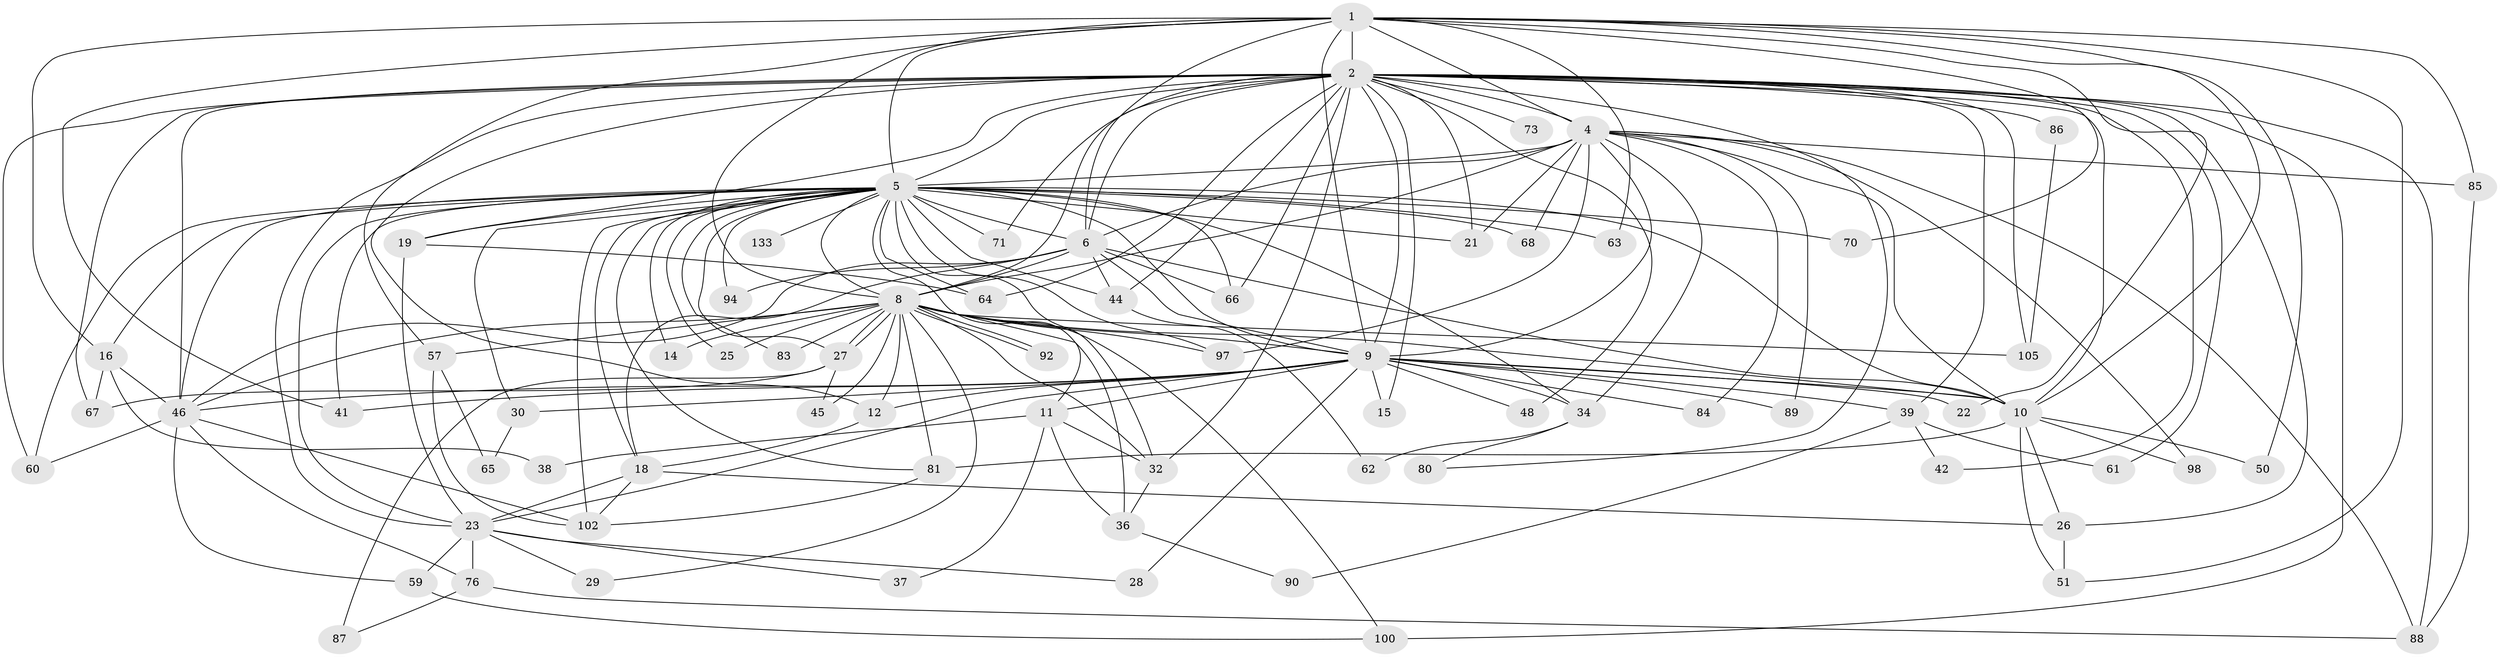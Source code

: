 // original degree distribution, {18: 0.006993006993006993, 20: 0.006993006993006993, 29: 0.006993006993006993, 17: 0.013986013986013986, 30: 0.006993006993006993, 15: 0.006993006993006993, 28: 0.006993006993006993, 37: 0.006993006993006993, 22: 0.006993006993006993, 8: 0.013986013986013986, 4: 0.09090909090909091, 7: 0.013986013986013986, 2: 0.5524475524475524, 5: 0.06293706293706294, 3: 0.16083916083916083, 6: 0.027972027972027972, 11: 0.006993006993006993}
// Generated by graph-tools (version 1.1) at 2025/17/03/04/25 18:17:41]
// undirected, 71 vertices, 183 edges
graph export_dot {
graph [start="1"]
  node [color=gray90,style=filled];
  1;
  2 [super="+129+69+24+3"];
  4 [super="+20"];
  5 [super="+43+72+17+79+110+78+75+104+132+7"];
  6;
  8 [super="+47"];
  9 [super="+13+109+118"];
  10;
  11;
  12;
  14;
  15;
  16;
  18 [super="+35+122"];
  19;
  21;
  22;
  23;
  25;
  26;
  27;
  28;
  29;
  30;
  32 [super="+107"];
  34 [super="+124"];
  36 [super="+101"];
  37;
  38;
  39;
  41;
  42;
  44 [super="+130"];
  45;
  46 [super="+114+49+54"];
  48;
  50;
  51 [super="+53"];
  57;
  59;
  60;
  61;
  62;
  63;
  64 [super="+126"];
  65;
  66 [super="+77"];
  67;
  68;
  70;
  71 [super="+142"];
  73;
  76;
  80;
  81 [super="+112+135"];
  83;
  84;
  85;
  86;
  87;
  88 [super="+91"];
  89;
  90;
  92;
  94;
  97;
  98;
  100 [super="+123"];
  102 [super="+137"];
  105 [super="+140"];
  133;
  1 -- 2 [weight=2];
  1 -- 4;
  1 -- 5 [weight=2];
  1 -- 6;
  1 -- 8;
  1 -- 9;
  1 -- 10;
  1 -- 16;
  1 -- 22;
  1 -- 41;
  1 -- 50;
  1 -- 51;
  1 -- 57;
  1 -- 63;
  1 -- 70;
  1 -- 85;
  2 -- 4 [weight=2];
  2 -- 5 [weight=9];
  2 -- 6 [weight=2];
  2 -- 8 [weight=4];
  2 -- 9 [weight=3];
  2 -- 10 [weight=3];
  2 -- 15;
  2 -- 26;
  2 -- 42;
  2 -- 105;
  2 -- 44 [weight=2];
  2 -- 32;
  2 -- 21;
  2 -- 86 [weight=2];
  2 -- 61;
  2 -- 46 [weight=3];
  2 -- 64;
  2 -- 66 [weight=2];
  2 -- 67;
  2 -- 12;
  2 -- 71;
  2 -- 73 [weight=2];
  2 -- 80;
  2 -- 19;
  2 -- 23;
  2 -- 88;
  2 -- 100;
  2 -- 39;
  2 -- 48 [weight=2];
  2 -- 60;
  4 -- 5 [weight=4];
  4 -- 6;
  4 -- 8 [weight=2];
  4 -- 9;
  4 -- 10;
  4 -- 21;
  4 -- 85;
  4 -- 89;
  4 -- 98;
  4 -- 97;
  4 -- 68;
  4 -- 84;
  4 -- 88;
  4 -- 34;
  5 -- 6 [weight=3];
  5 -- 8 [weight=6];
  5 -- 9 [weight=3];
  5 -- 10 [weight=3];
  5 -- 11 [weight=2];
  5 -- 16;
  5 -- 19;
  5 -- 21 [weight=2];
  5 -- 25;
  5 -- 34;
  5 -- 41;
  5 -- 46 [weight=2];
  5 -- 71 [weight=2];
  5 -- 18;
  5 -- 44;
  5 -- 63;
  5 -- 81;
  5 -- 70;
  5 -- 32 [weight=2];
  5 -- 27;
  5 -- 66 [weight=2];
  5 -- 64 [weight=2];
  5 -- 68;
  5 -- 133;
  5 -- 14;
  5 -- 83;
  5 -- 23 [weight=2];
  5 -- 94;
  5 -- 30;
  5 -- 97;
  5 -- 102;
  5 -- 60;
  6 -- 8;
  6 -- 9;
  6 -- 10;
  6 -- 18;
  6 -- 44;
  6 -- 66;
  6 -- 94;
  6 -- 46;
  8 -- 9 [weight=2];
  8 -- 10;
  8 -- 12;
  8 -- 14;
  8 -- 25;
  8 -- 27;
  8 -- 27;
  8 -- 29;
  8 -- 32;
  8 -- 45;
  8 -- 57;
  8 -- 81;
  8 -- 83;
  8 -- 92;
  8 -- 92;
  8 -- 97;
  8 -- 105;
  8 -- 100;
  8 -- 36;
  8 -- 46;
  9 -- 10 [weight=2];
  9 -- 11 [weight=2];
  9 -- 12;
  9 -- 15;
  9 -- 22;
  9 -- 28;
  9 -- 30;
  9 -- 34;
  9 -- 39;
  9 -- 89;
  9 -- 48;
  9 -- 84;
  9 -- 23;
  9 -- 41;
  9 -- 46;
  10 -- 26;
  10 -- 50;
  10 -- 51;
  10 -- 81;
  10 -- 98;
  11 -- 32;
  11 -- 36;
  11 -- 37;
  11 -- 38;
  12 -- 18;
  16 -- 38;
  16 -- 67;
  16 -- 46;
  18 -- 26;
  18 -- 102;
  18 -- 23;
  19 -- 23;
  19 -- 64;
  23 -- 28;
  23 -- 29;
  23 -- 37;
  23 -- 59;
  23 -- 76;
  26 -- 51;
  27 -- 45;
  27 -- 67;
  27 -- 87;
  30 -- 65;
  32 -- 36;
  34 -- 62;
  34 -- 80;
  36 -- 90;
  39 -- 42;
  39 -- 61;
  39 -- 90;
  44 -- 62;
  46 -- 60;
  46 -- 76;
  46 -- 102;
  46 -- 59;
  57 -- 65;
  57 -- 102;
  59 -- 100;
  76 -- 87;
  76 -- 88;
  81 -- 102;
  85 -- 88;
  86 -- 105;
}
